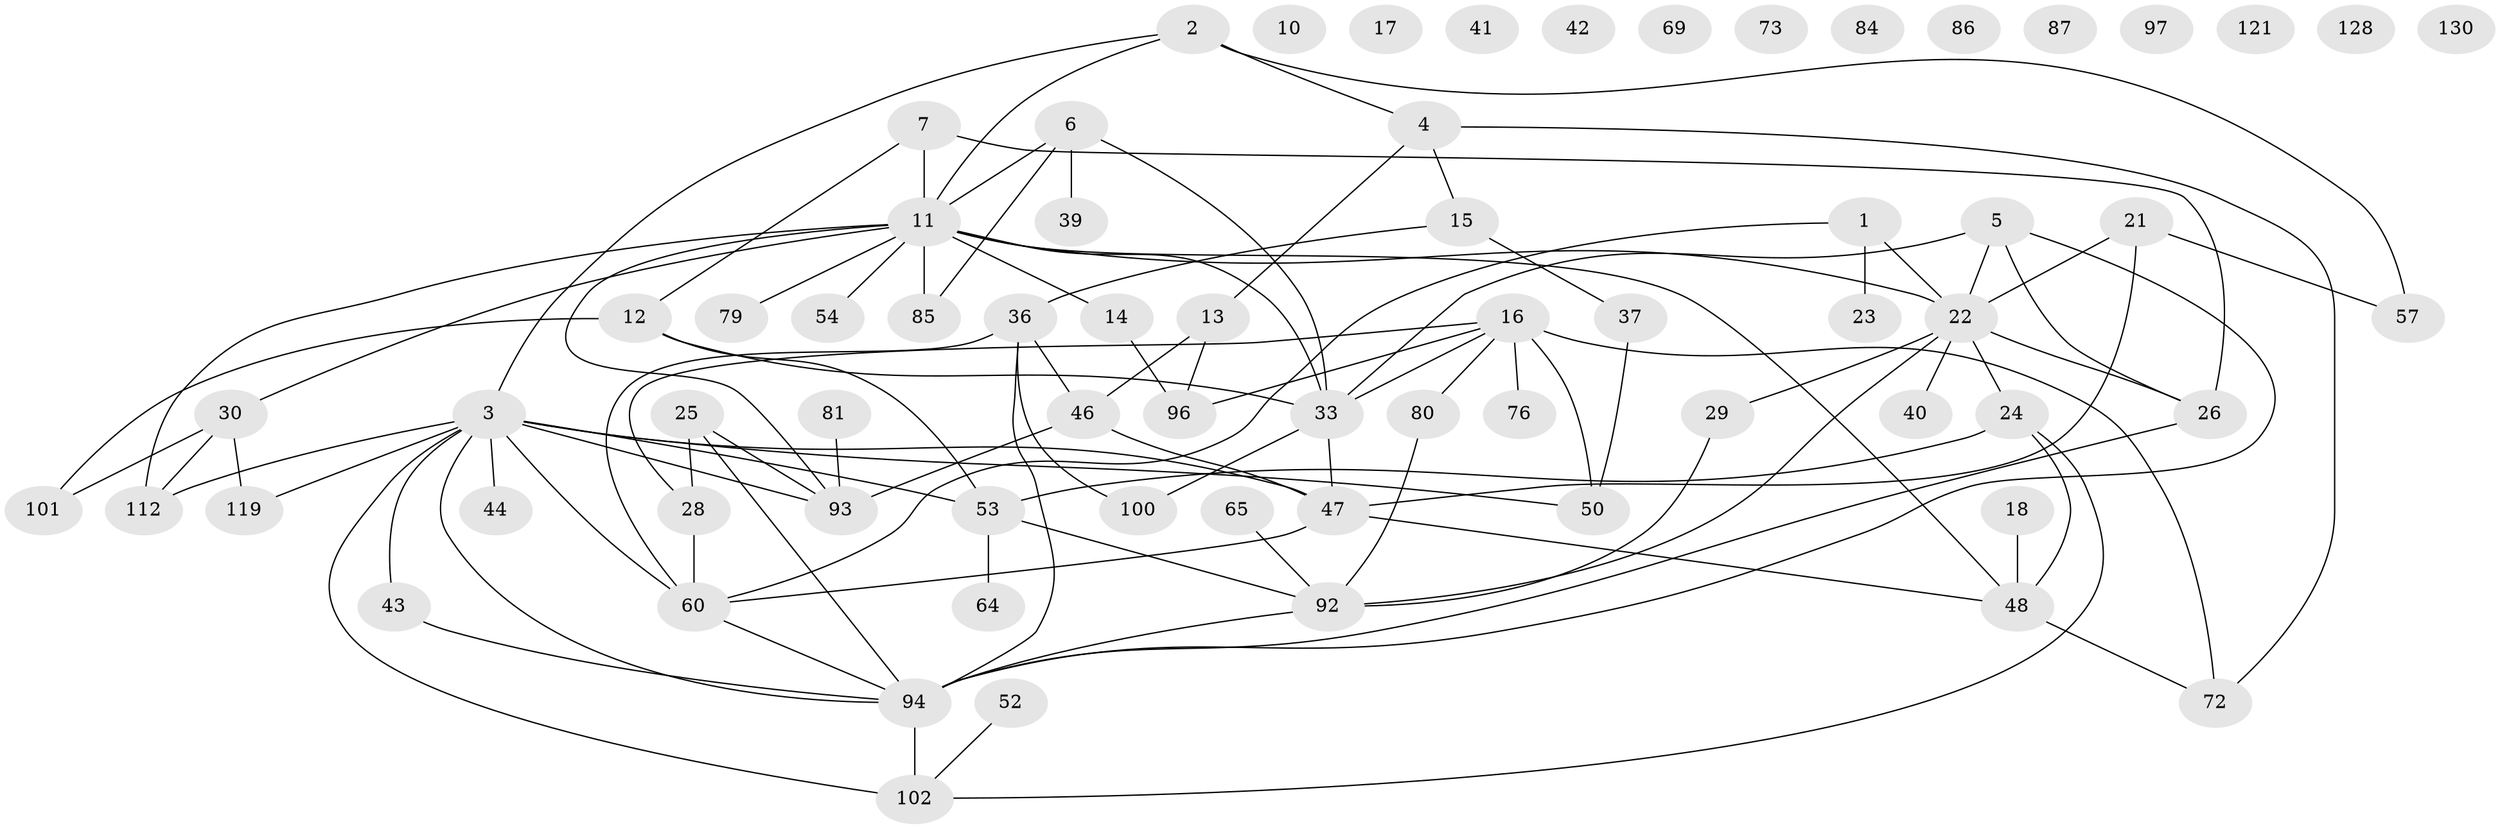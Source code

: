 // original degree distribution, {3: 0.2028985507246377, 4: 0.18115942028985507, 2: 0.30434782608695654, 0: 0.07246376811594203, 1: 0.17391304347826086, 6: 0.036231884057971016, 9: 0.007246376811594203, 5: 0.014492753623188406, 7: 0.007246376811594203}
// Generated by graph-tools (version 1.1) at 2025/12/03/09/25 04:12:53]
// undirected, 69 vertices, 100 edges
graph export_dot {
graph [start="1"]
  node [color=gray90,style=filled];
  1 [super="+51+90"];
  2 [super="+8+77"];
  3 [super="+116+19+49"];
  4 [super="+9"];
  5 [super="+67"];
  6 [super="+55+120"];
  7;
  10;
  11 [super="+38+32"];
  12 [super="+31"];
  13 [super="+95+106"];
  14;
  15 [super="+61"];
  16 [super="+20+124"];
  17;
  18;
  21 [super="+135"];
  22 [super="+62"];
  23;
  24 [super="+35"];
  25 [super="+132"];
  26 [super="+131"];
  28 [super="+56"];
  29;
  30 [super="+34"];
  33 [super="+74+115+88"];
  36 [super="+78+111"];
  37;
  39;
  40;
  41;
  42;
  43;
  44;
  46 [super="+58"];
  47 [super="+70+83"];
  48 [super="+68"];
  50 [super="+110"];
  52;
  53 [super="+66+59"];
  54 [super="+125"];
  57 [super="+129"];
  60 [super="+113+75"];
  64;
  65 [super="+127"];
  69;
  72 [super="+138"];
  73;
  76;
  79;
  80;
  81;
  84 [super="+105"];
  85;
  86 [super="+133+99"];
  87 [super="+122"];
  92 [super="+117"];
  93 [super="+107"];
  94 [super="+104"];
  96 [super="+98"];
  97;
  100;
  101 [super="+108"];
  102 [super="+114+126"];
  112;
  119;
  121;
  128;
  130;
  1 -- 22;
  1 -- 23;
  1 -- 60;
  2 -- 4;
  2 -- 57;
  2 -- 11;
  2 -- 3;
  3 -- 94;
  3 -- 53;
  3 -- 112;
  3 -- 60;
  3 -- 119;
  3 -- 44;
  3 -- 50;
  3 -- 102;
  3 -- 43;
  3 -- 93;
  3 -- 47;
  4 -- 13;
  4 -- 72;
  4 -- 15;
  5 -- 33;
  5 -- 94;
  5 -- 26;
  5 -- 22;
  6 -- 39;
  6 -- 33;
  6 -- 85;
  6 -- 11;
  7 -- 26;
  7 -- 11;
  7 -- 12;
  11 -- 33 [weight=2];
  11 -- 14;
  11 -- 79;
  11 -- 112;
  11 -- 22;
  11 -- 54 [weight=2];
  11 -- 93;
  11 -- 30;
  11 -- 48;
  11 -- 85;
  12 -- 53;
  12 -- 33;
  12 -- 101;
  13 -- 46 [weight=2];
  13 -- 96;
  14 -- 96;
  15 -- 37;
  15 -- 36;
  16 -- 72;
  16 -- 33 [weight=2];
  16 -- 80;
  16 -- 50;
  16 -- 76;
  16 -- 96;
  16 -- 28;
  18 -- 48;
  21 -- 57;
  21 -- 47;
  21 -- 22;
  22 -- 24;
  22 -- 40;
  22 -- 26;
  22 -- 92;
  22 -- 29;
  24 -- 48;
  24 -- 102;
  24 -- 53;
  25 -- 93;
  25 -- 94;
  25 -- 28;
  26 -- 94;
  28 -- 60;
  29 -- 92;
  30 -- 119;
  30 -- 112;
  30 -- 101;
  33 -- 100;
  33 -- 47;
  36 -- 100;
  36 -- 94;
  36 -- 60;
  36 -- 46;
  37 -- 50;
  43 -- 94;
  46 -- 93;
  46 -- 47;
  47 -- 48;
  47 -- 60;
  48 -- 72;
  52 -- 102;
  53 -- 92;
  53 -- 64;
  60 -- 94;
  65 -- 92;
  80 -- 92;
  81 -- 93;
  92 -- 94;
  94 -- 102 [weight=2];
}
